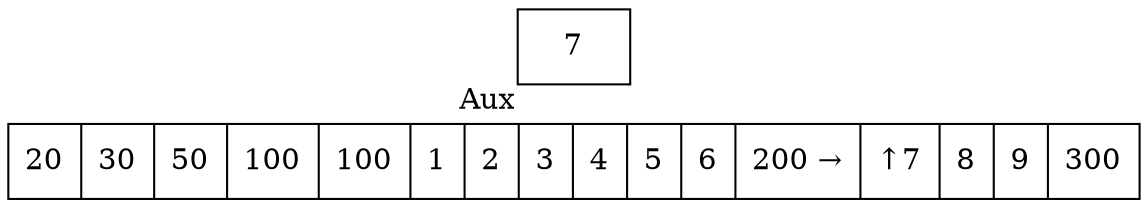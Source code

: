 digraph G{ node [shape = record ];
 rankdir=LR;X[label="{ 20|30|50|100|100|1|2|3|4|5|6|200|7|8|9|300}"]X[label="{ 20|30|50|100|100|1|2|3|4|5|6|200 → | ↑ 7|8|9|300}"]
2[label="{7}"xlabel="Aux"]
}
